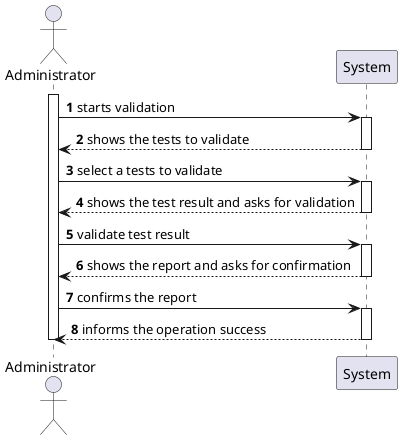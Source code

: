 @startuml
'https://plantuml.com/sequence-diagram

autonumber
actor Administrator
activate Administrator
Administrator -> System: starts validation
activate System
System --> Administrator : shows the tests to validate
deactivate System
Administrator -> System:select a tests to validate
activate System

System --> Administrator : shows the test result and asks for validation
deactivate System
Administrator -> System: validate test result
activate System
System --> Administrator : shows the report and asks for confirmation
deactivate System
Administrator -> System: confirms the report
activate System

System --> Administrator : informs the operation success
deactivate System
deactivate Administrator

@enduml